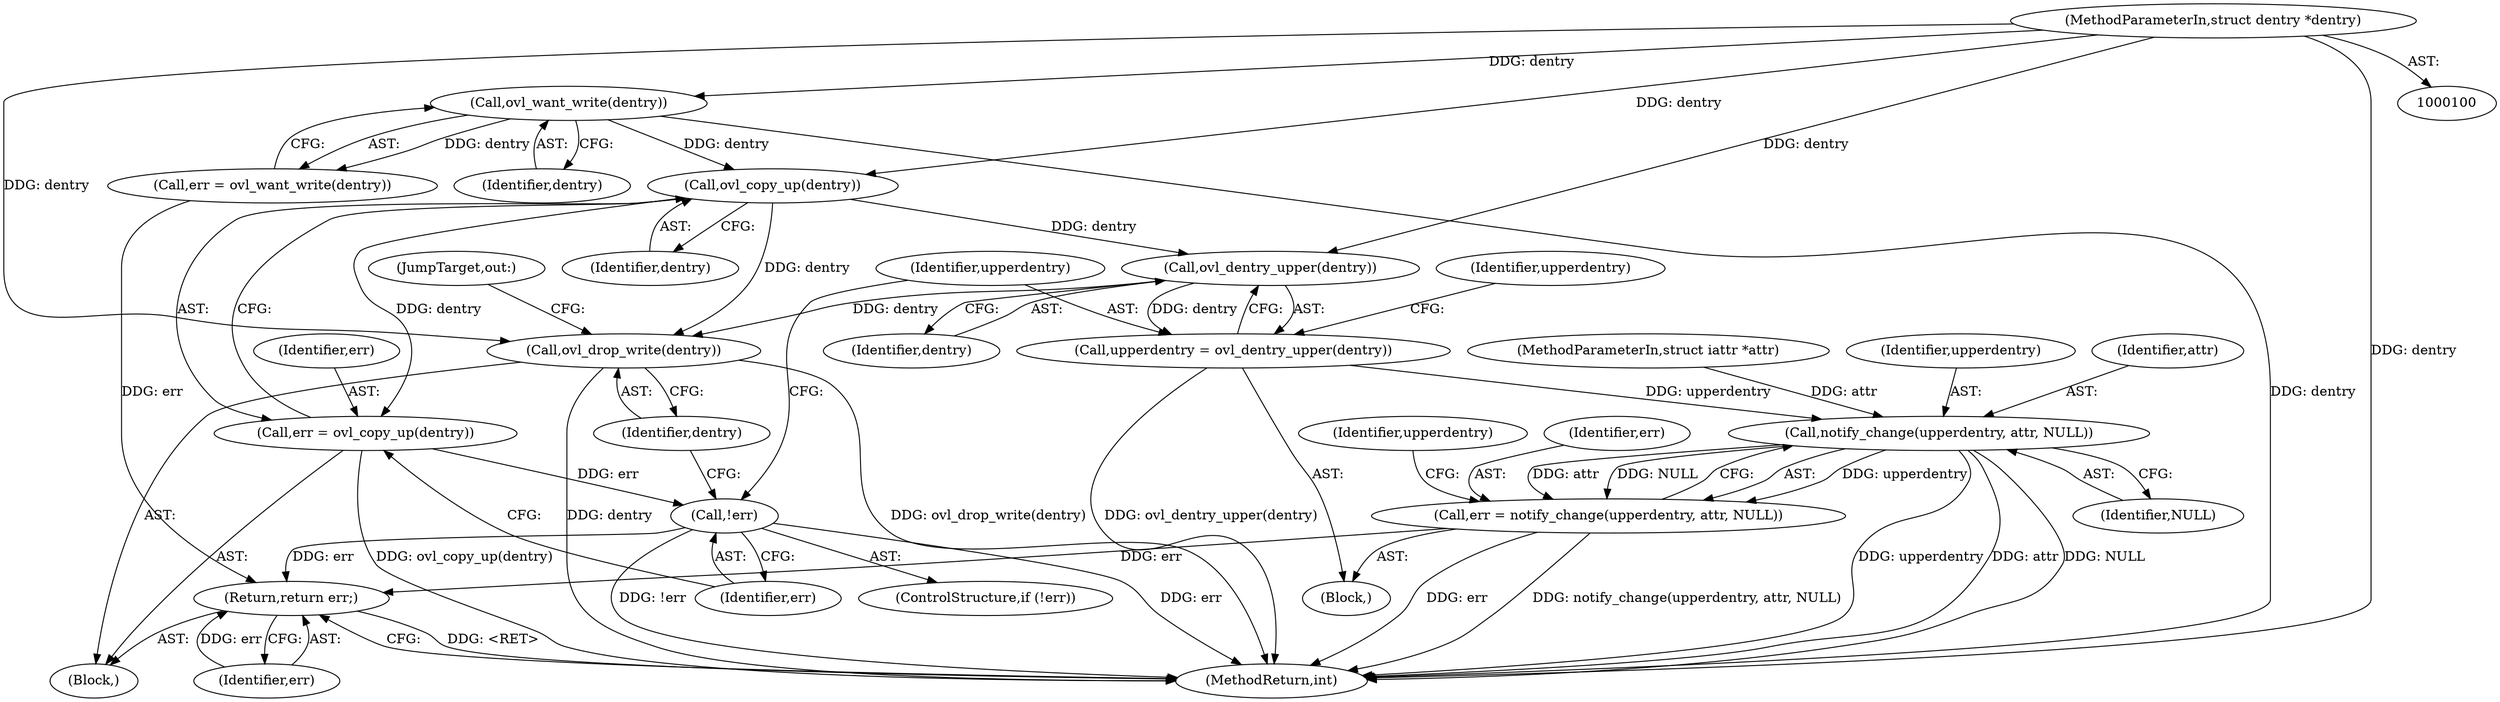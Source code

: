 digraph "0_linux_acff81ec2c79492b180fade3c2894425cd35a545@API" {
"1000115" [label="(Call,ovl_copy_up(dentry))"];
"1000108" [label="(Call,ovl_want_write(dentry))"];
"1000101" [label="(MethodParameterIn,struct dentry *dentry)"];
"1000113" [label="(Call,err = ovl_copy_up(dentry))"];
"1000118" [label="(Call,!err)"];
"1000148" [label="(Return,return err;)"];
"1000123" [label="(Call,ovl_dentry_upper(dentry))"];
"1000121" [label="(Call,upperdentry = ovl_dentry_upper(dentry))"];
"1000134" [label="(Call,notify_change(upperdentry, attr, NULL))"];
"1000132" [label="(Call,err = notify_change(upperdentry, attr, NULL))"];
"1000145" [label="(Call,ovl_drop_write(dentry))"];
"1000109" [label="(Identifier,dentry)"];
"1000122" [label="(Identifier,upperdentry)"];
"1000150" [label="(MethodReturn,int)"];
"1000117" [label="(ControlStructure,if (!err))"];
"1000142" [label="(Identifier,upperdentry)"];
"1000116" [label="(Identifier,dentry)"];
"1000118" [label="(Call,!err)"];
"1000119" [label="(Identifier,err)"];
"1000136" [label="(Identifier,attr)"];
"1000133" [label="(Identifier,err)"];
"1000121" [label="(Call,upperdentry = ovl_dentry_upper(dentry))"];
"1000120" [label="(Block,)"];
"1000134" [label="(Call,notify_change(upperdentry, attr, NULL))"];
"1000103" [label="(Block,)"];
"1000102" [label="(MethodParameterIn,struct iattr *attr)"];
"1000135" [label="(Identifier,upperdentry)"];
"1000114" [label="(Identifier,err)"];
"1000137" [label="(Identifier,NULL)"];
"1000147" [label="(JumpTarget,out:)"];
"1000145" [label="(Call,ovl_drop_write(dentry))"];
"1000101" [label="(MethodParameterIn,struct dentry *dentry)"];
"1000113" [label="(Call,err = ovl_copy_up(dentry))"];
"1000123" [label="(Call,ovl_dentry_upper(dentry))"];
"1000108" [label="(Call,ovl_want_write(dentry))"];
"1000149" [label="(Identifier,err)"];
"1000115" [label="(Call,ovl_copy_up(dentry))"];
"1000106" [label="(Call,err = ovl_want_write(dentry))"];
"1000124" [label="(Identifier,dentry)"];
"1000129" [label="(Identifier,upperdentry)"];
"1000146" [label="(Identifier,dentry)"];
"1000148" [label="(Return,return err;)"];
"1000132" [label="(Call,err = notify_change(upperdentry, attr, NULL))"];
"1000115" -> "1000113"  [label="AST: "];
"1000115" -> "1000116"  [label="CFG: "];
"1000116" -> "1000115"  [label="AST: "];
"1000113" -> "1000115"  [label="CFG: "];
"1000115" -> "1000113"  [label="DDG: dentry"];
"1000108" -> "1000115"  [label="DDG: dentry"];
"1000101" -> "1000115"  [label="DDG: dentry"];
"1000115" -> "1000123"  [label="DDG: dentry"];
"1000115" -> "1000145"  [label="DDG: dentry"];
"1000108" -> "1000106"  [label="AST: "];
"1000108" -> "1000109"  [label="CFG: "];
"1000109" -> "1000108"  [label="AST: "];
"1000106" -> "1000108"  [label="CFG: "];
"1000108" -> "1000150"  [label="DDG: dentry"];
"1000108" -> "1000106"  [label="DDG: dentry"];
"1000101" -> "1000108"  [label="DDG: dentry"];
"1000101" -> "1000100"  [label="AST: "];
"1000101" -> "1000150"  [label="DDG: dentry"];
"1000101" -> "1000123"  [label="DDG: dentry"];
"1000101" -> "1000145"  [label="DDG: dentry"];
"1000113" -> "1000103"  [label="AST: "];
"1000114" -> "1000113"  [label="AST: "];
"1000119" -> "1000113"  [label="CFG: "];
"1000113" -> "1000150"  [label="DDG: ovl_copy_up(dentry)"];
"1000113" -> "1000118"  [label="DDG: err"];
"1000118" -> "1000117"  [label="AST: "];
"1000118" -> "1000119"  [label="CFG: "];
"1000119" -> "1000118"  [label="AST: "];
"1000122" -> "1000118"  [label="CFG: "];
"1000146" -> "1000118"  [label="CFG: "];
"1000118" -> "1000150"  [label="DDG: !err"];
"1000118" -> "1000150"  [label="DDG: err"];
"1000118" -> "1000148"  [label="DDG: err"];
"1000148" -> "1000103"  [label="AST: "];
"1000148" -> "1000149"  [label="CFG: "];
"1000149" -> "1000148"  [label="AST: "];
"1000150" -> "1000148"  [label="CFG: "];
"1000148" -> "1000150"  [label="DDG: <RET>"];
"1000149" -> "1000148"  [label="DDG: err"];
"1000106" -> "1000148"  [label="DDG: err"];
"1000132" -> "1000148"  [label="DDG: err"];
"1000123" -> "1000121"  [label="AST: "];
"1000123" -> "1000124"  [label="CFG: "];
"1000124" -> "1000123"  [label="AST: "];
"1000121" -> "1000123"  [label="CFG: "];
"1000123" -> "1000121"  [label="DDG: dentry"];
"1000123" -> "1000145"  [label="DDG: dentry"];
"1000121" -> "1000120"  [label="AST: "];
"1000122" -> "1000121"  [label="AST: "];
"1000129" -> "1000121"  [label="CFG: "];
"1000121" -> "1000150"  [label="DDG: ovl_dentry_upper(dentry)"];
"1000121" -> "1000134"  [label="DDG: upperdentry"];
"1000134" -> "1000132"  [label="AST: "];
"1000134" -> "1000137"  [label="CFG: "];
"1000135" -> "1000134"  [label="AST: "];
"1000136" -> "1000134"  [label="AST: "];
"1000137" -> "1000134"  [label="AST: "];
"1000132" -> "1000134"  [label="CFG: "];
"1000134" -> "1000150"  [label="DDG: upperdentry"];
"1000134" -> "1000150"  [label="DDG: attr"];
"1000134" -> "1000150"  [label="DDG: NULL"];
"1000134" -> "1000132"  [label="DDG: upperdentry"];
"1000134" -> "1000132"  [label="DDG: attr"];
"1000134" -> "1000132"  [label="DDG: NULL"];
"1000102" -> "1000134"  [label="DDG: attr"];
"1000132" -> "1000120"  [label="AST: "];
"1000133" -> "1000132"  [label="AST: "];
"1000142" -> "1000132"  [label="CFG: "];
"1000132" -> "1000150"  [label="DDG: notify_change(upperdentry, attr, NULL)"];
"1000132" -> "1000150"  [label="DDG: err"];
"1000145" -> "1000103"  [label="AST: "];
"1000145" -> "1000146"  [label="CFG: "];
"1000146" -> "1000145"  [label="AST: "];
"1000147" -> "1000145"  [label="CFG: "];
"1000145" -> "1000150"  [label="DDG: dentry"];
"1000145" -> "1000150"  [label="DDG: ovl_drop_write(dentry)"];
}
